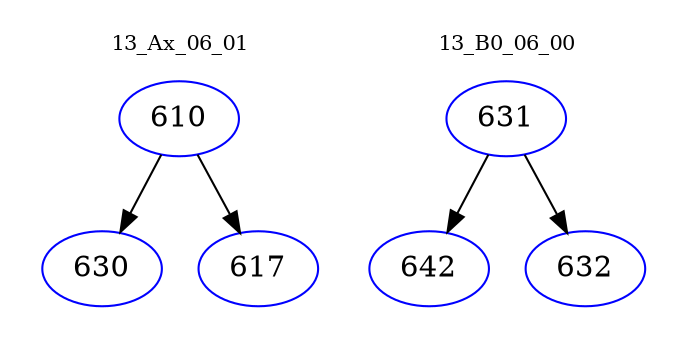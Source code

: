 digraph{
subgraph cluster_0 {
color = white
label = "13_Ax_06_01";
fontsize=10;
T0_610 [label="610", color="blue"]
T0_610 -> T0_630 [color="black"]
T0_630 [label="630", color="blue"]
T0_610 -> T0_617 [color="black"]
T0_617 [label="617", color="blue"]
}
subgraph cluster_1 {
color = white
label = "13_B0_06_00";
fontsize=10;
T1_631 [label="631", color="blue"]
T1_631 -> T1_642 [color="black"]
T1_642 [label="642", color="blue"]
T1_631 -> T1_632 [color="black"]
T1_632 [label="632", color="blue"]
}
}
